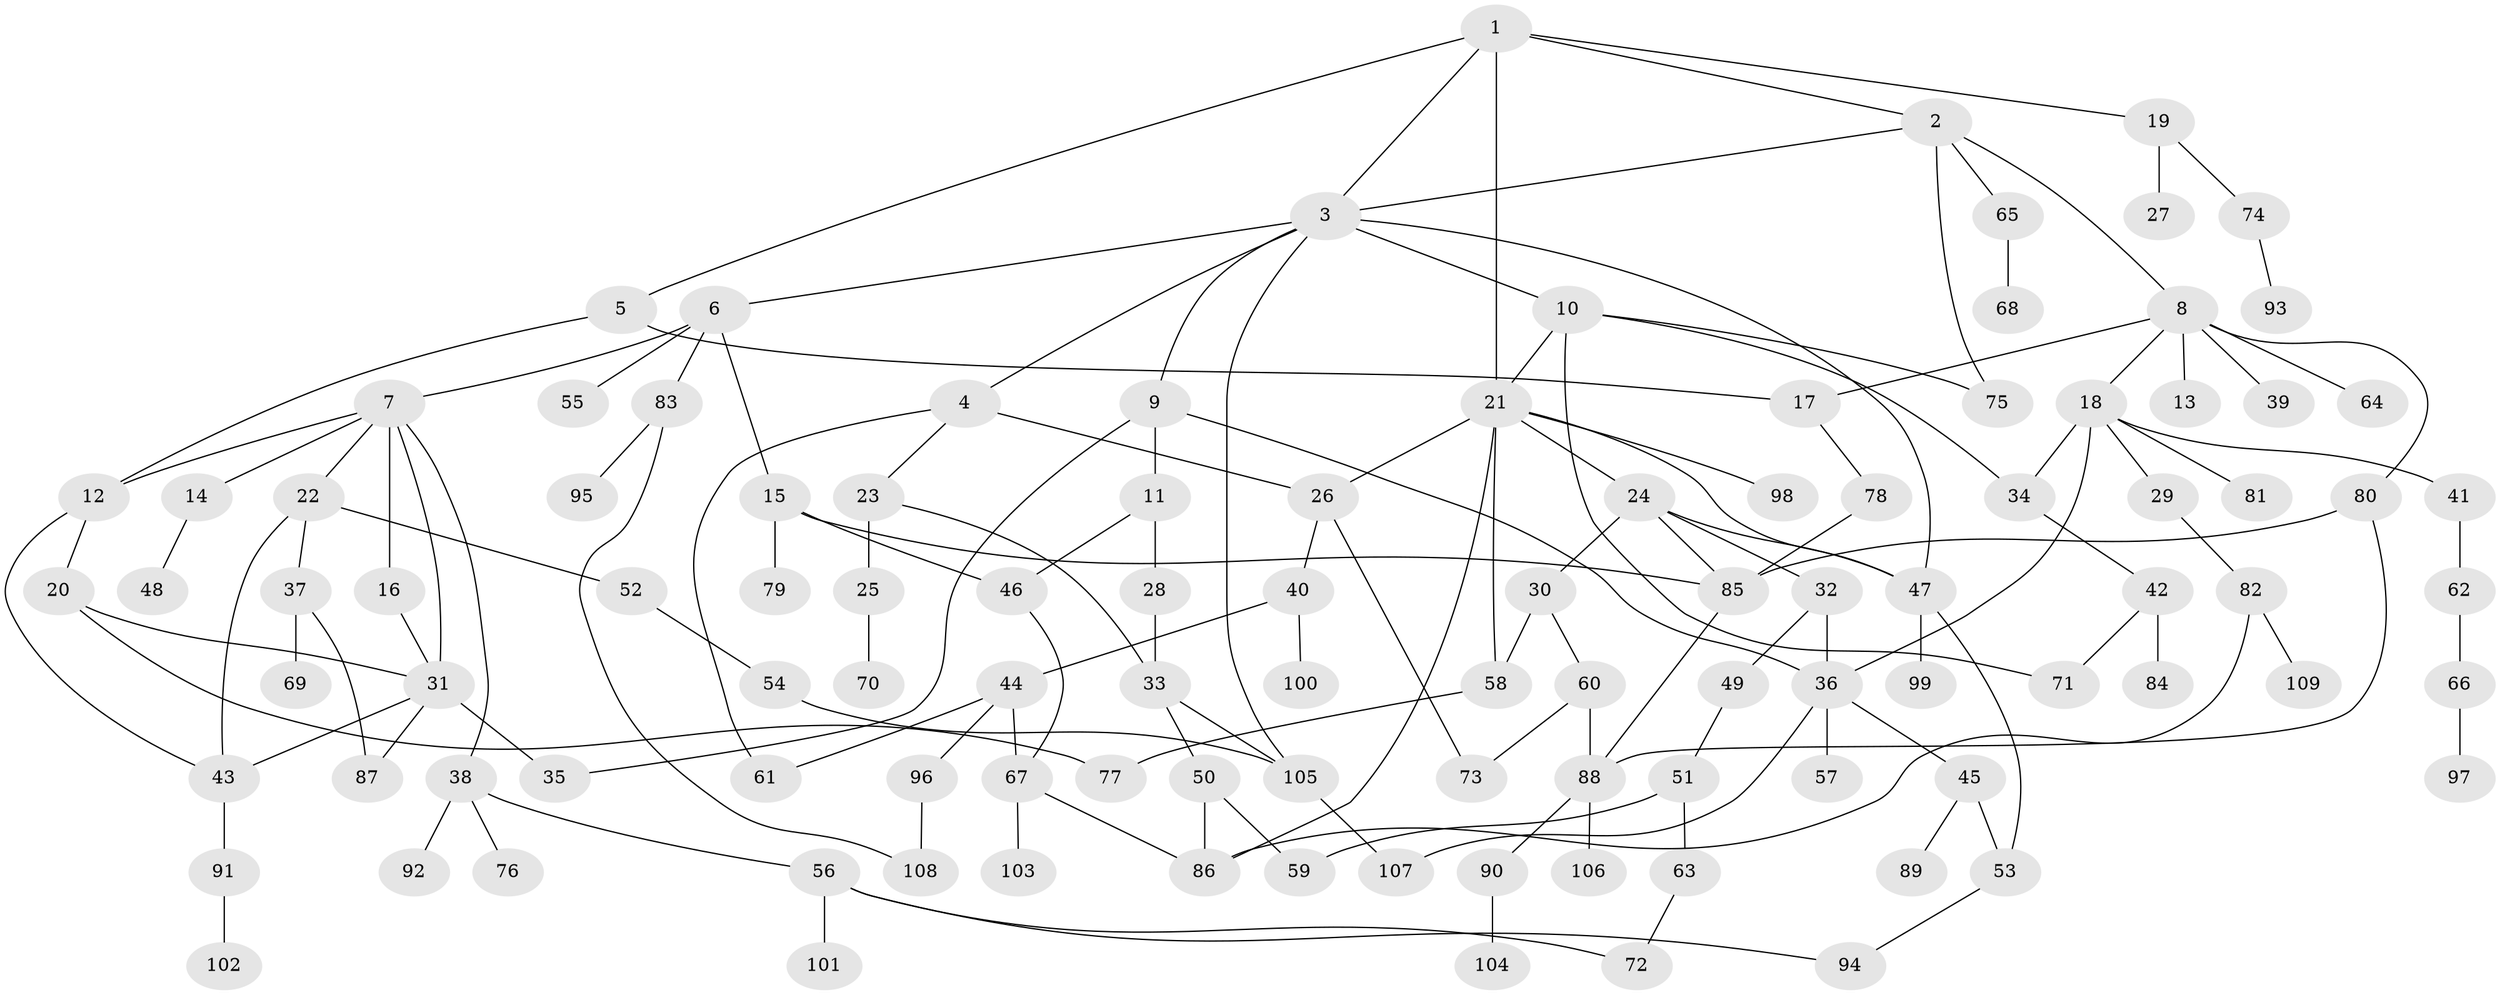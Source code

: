// Generated by graph-tools (version 1.1) at 2025/13/03/09/25 04:13:17]
// undirected, 109 vertices, 149 edges
graph export_dot {
graph [start="1"]
  node [color=gray90,style=filled];
  1;
  2;
  3;
  4;
  5;
  6;
  7;
  8;
  9;
  10;
  11;
  12;
  13;
  14;
  15;
  16;
  17;
  18;
  19;
  20;
  21;
  22;
  23;
  24;
  25;
  26;
  27;
  28;
  29;
  30;
  31;
  32;
  33;
  34;
  35;
  36;
  37;
  38;
  39;
  40;
  41;
  42;
  43;
  44;
  45;
  46;
  47;
  48;
  49;
  50;
  51;
  52;
  53;
  54;
  55;
  56;
  57;
  58;
  59;
  60;
  61;
  62;
  63;
  64;
  65;
  66;
  67;
  68;
  69;
  70;
  71;
  72;
  73;
  74;
  75;
  76;
  77;
  78;
  79;
  80;
  81;
  82;
  83;
  84;
  85;
  86;
  87;
  88;
  89;
  90;
  91;
  92;
  93;
  94;
  95;
  96;
  97;
  98;
  99;
  100;
  101;
  102;
  103;
  104;
  105;
  106;
  107;
  108;
  109;
  1 -- 2;
  1 -- 5;
  1 -- 19;
  1 -- 21;
  1 -- 3;
  2 -- 3;
  2 -- 8;
  2 -- 65;
  2 -- 75;
  3 -- 4;
  3 -- 6;
  3 -- 9;
  3 -- 10;
  3 -- 47;
  3 -- 105;
  4 -- 23;
  4 -- 26;
  4 -- 61;
  5 -- 17;
  5 -- 12;
  6 -- 7;
  6 -- 15;
  6 -- 55;
  6 -- 83;
  7 -- 12;
  7 -- 14;
  7 -- 16;
  7 -- 22;
  7 -- 31;
  7 -- 38;
  8 -- 13;
  8 -- 17;
  8 -- 18;
  8 -- 39;
  8 -- 64;
  8 -- 80;
  9 -- 11;
  9 -- 35;
  9 -- 36;
  10 -- 75;
  10 -- 21;
  10 -- 71;
  10 -- 34;
  11 -- 28;
  11 -- 46;
  12 -- 20;
  12 -- 43;
  14 -- 48;
  15 -- 79;
  15 -- 85;
  15 -- 46;
  16 -- 31;
  17 -- 78;
  18 -- 29;
  18 -- 34;
  18 -- 41;
  18 -- 81;
  18 -- 36;
  19 -- 27;
  19 -- 74;
  20 -- 77;
  20 -- 31;
  21 -- 24;
  21 -- 26;
  21 -- 58;
  21 -- 98;
  21 -- 47;
  21 -- 86;
  22 -- 37;
  22 -- 43;
  22 -- 52;
  23 -- 25;
  23 -- 33;
  24 -- 30;
  24 -- 32;
  24 -- 85;
  24 -- 47;
  25 -- 70;
  26 -- 40;
  26 -- 73;
  28 -- 33;
  29 -- 82;
  30 -- 60;
  30 -- 58;
  31 -- 87;
  31 -- 35;
  31 -- 43;
  32 -- 49;
  32 -- 36;
  33 -- 50;
  33 -- 105;
  34 -- 42;
  36 -- 45;
  36 -- 57;
  36 -- 107;
  37 -- 69;
  37 -- 87;
  38 -- 56;
  38 -- 76;
  38 -- 92;
  40 -- 44;
  40 -- 100;
  41 -- 62;
  42 -- 71;
  42 -- 84;
  43 -- 91;
  44 -- 61;
  44 -- 96;
  44 -- 67;
  45 -- 53;
  45 -- 89;
  46 -- 67;
  47 -- 99;
  47 -- 53;
  49 -- 51;
  50 -- 86;
  50 -- 59;
  51 -- 59;
  51 -- 63;
  52 -- 54;
  53 -- 94;
  54 -- 105;
  56 -- 72;
  56 -- 101;
  56 -- 94;
  58 -- 77;
  60 -- 73;
  60 -- 88;
  62 -- 66;
  63 -- 72;
  65 -- 68;
  66 -- 97;
  67 -- 103;
  67 -- 86;
  74 -- 93;
  78 -- 85;
  80 -- 85;
  80 -- 88;
  82 -- 109;
  82 -- 86;
  83 -- 95;
  83 -- 108;
  85 -- 88;
  88 -- 90;
  88 -- 106;
  90 -- 104;
  91 -- 102;
  96 -- 108;
  105 -- 107;
}
